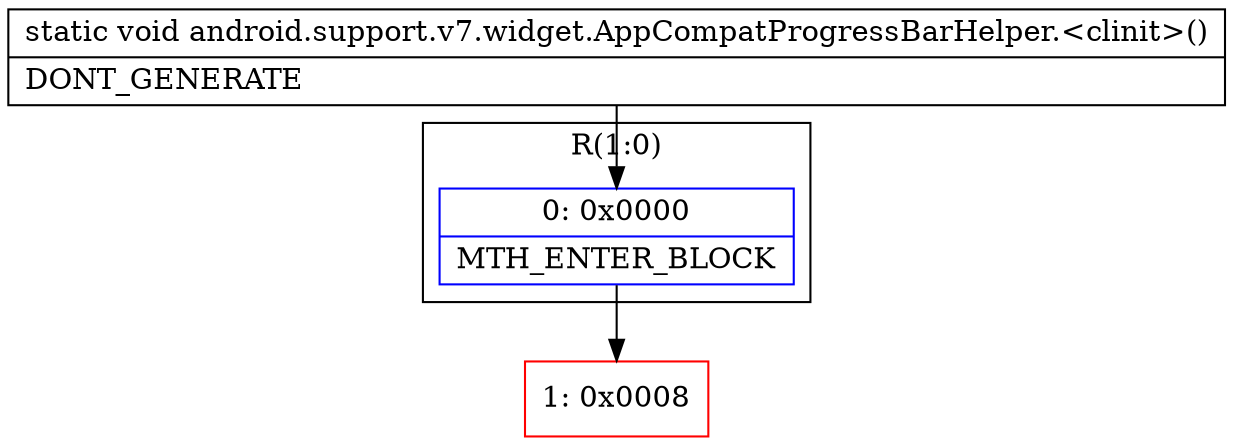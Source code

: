 digraph "CFG forandroid.support.v7.widget.AppCompatProgressBarHelper.\<clinit\>()V" {
subgraph cluster_Region_1640940263 {
label = "R(1:0)";
node [shape=record,color=blue];
Node_0 [shape=record,label="{0\:\ 0x0000|MTH_ENTER_BLOCK\l}"];
}
Node_1 [shape=record,color=red,label="{1\:\ 0x0008}"];
MethodNode[shape=record,label="{static void android.support.v7.widget.AppCompatProgressBarHelper.\<clinit\>()  | DONT_GENERATE\l}"];
MethodNode -> Node_0;
Node_0 -> Node_1;
}

